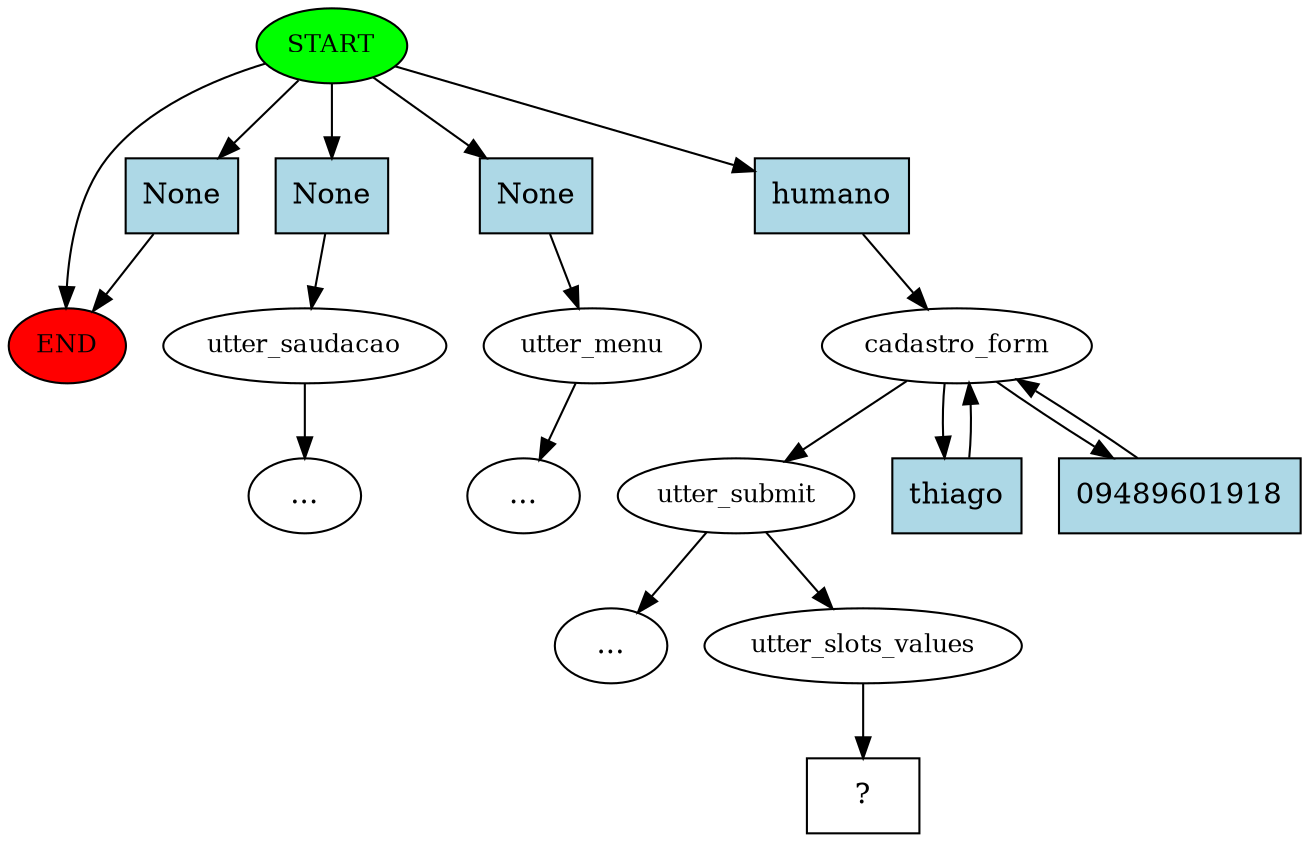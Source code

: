 digraph  {
0 [class="start active", fillcolor=green, fontsize=12, label=START, style=filled];
"-1" [class=end, fillcolor=red, fontsize=12, label=END, style=filled];
1 [class="", fontsize=12, label=utter_saudacao];
2 [class="", fontsize=12, label=utter_menu];
"-5" [class=ellipsis, label="..."];
4 [class=active, fontsize=12, label=cadastro_form];
5 [class=active, fontsize=12, label=utter_submit];
"-6" [class=ellipsis, label="..."];
"-10" [class=ellipsis, label="..."];
14 [class=active, fontsize=12, label=utter_slots_values];
15 [class="intent dashed active", label="  ?  ", shape=rect];
16 [class=intent, fillcolor=lightblue, label=None, shape=rect, style=filled];
17 [class=intent, fillcolor=lightblue, label=None, shape=rect, style=filled];
18 [class=intent, fillcolor=lightblue, label=None, shape=rect, style=filled];
19 [class="intent active", fillcolor=lightblue, label=humano, shape=rect, style=filled];
20 [class="intent active", fillcolor=lightblue, label=thiago, shape=rect, style=filled];
21 [class="intent active", fillcolor=lightblue, label=09489601918, shape=rect, style=filled];
0 -> "-1"  [class="", key=NONE, label=""];
0 -> 16  [class="", key=0];
0 -> 17  [class="", key=0];
0 -> 18  [class="", key=0];
0 -> 19  [class=active, key=0];
1 -> "-10"  [class="", key=NONE, label=""];
2 -> "-5"  [class="", key=NONE, label=""];
4 -> 5  [class=active, key=NONE, label=""];
4 -> 20  [class=active, key=0];
4 -> 21  [class=active, key=0];
5 -> "-6"  [class="", key=NONE, label=""];
5 -> 14  [class=active, key=NONE, label=""];
14 -> 15  [class=active, key=NONE, label=""];
16 -> 1  [class="", key=0];
17 -> 2  [class="", key=0];
18 -> "-1"  [class="", key=0];
19 -> 4  [class=active, key=0];
20 -> 4  [class=active, key=0];
21 -> 4  [class=active, key=0];
}
